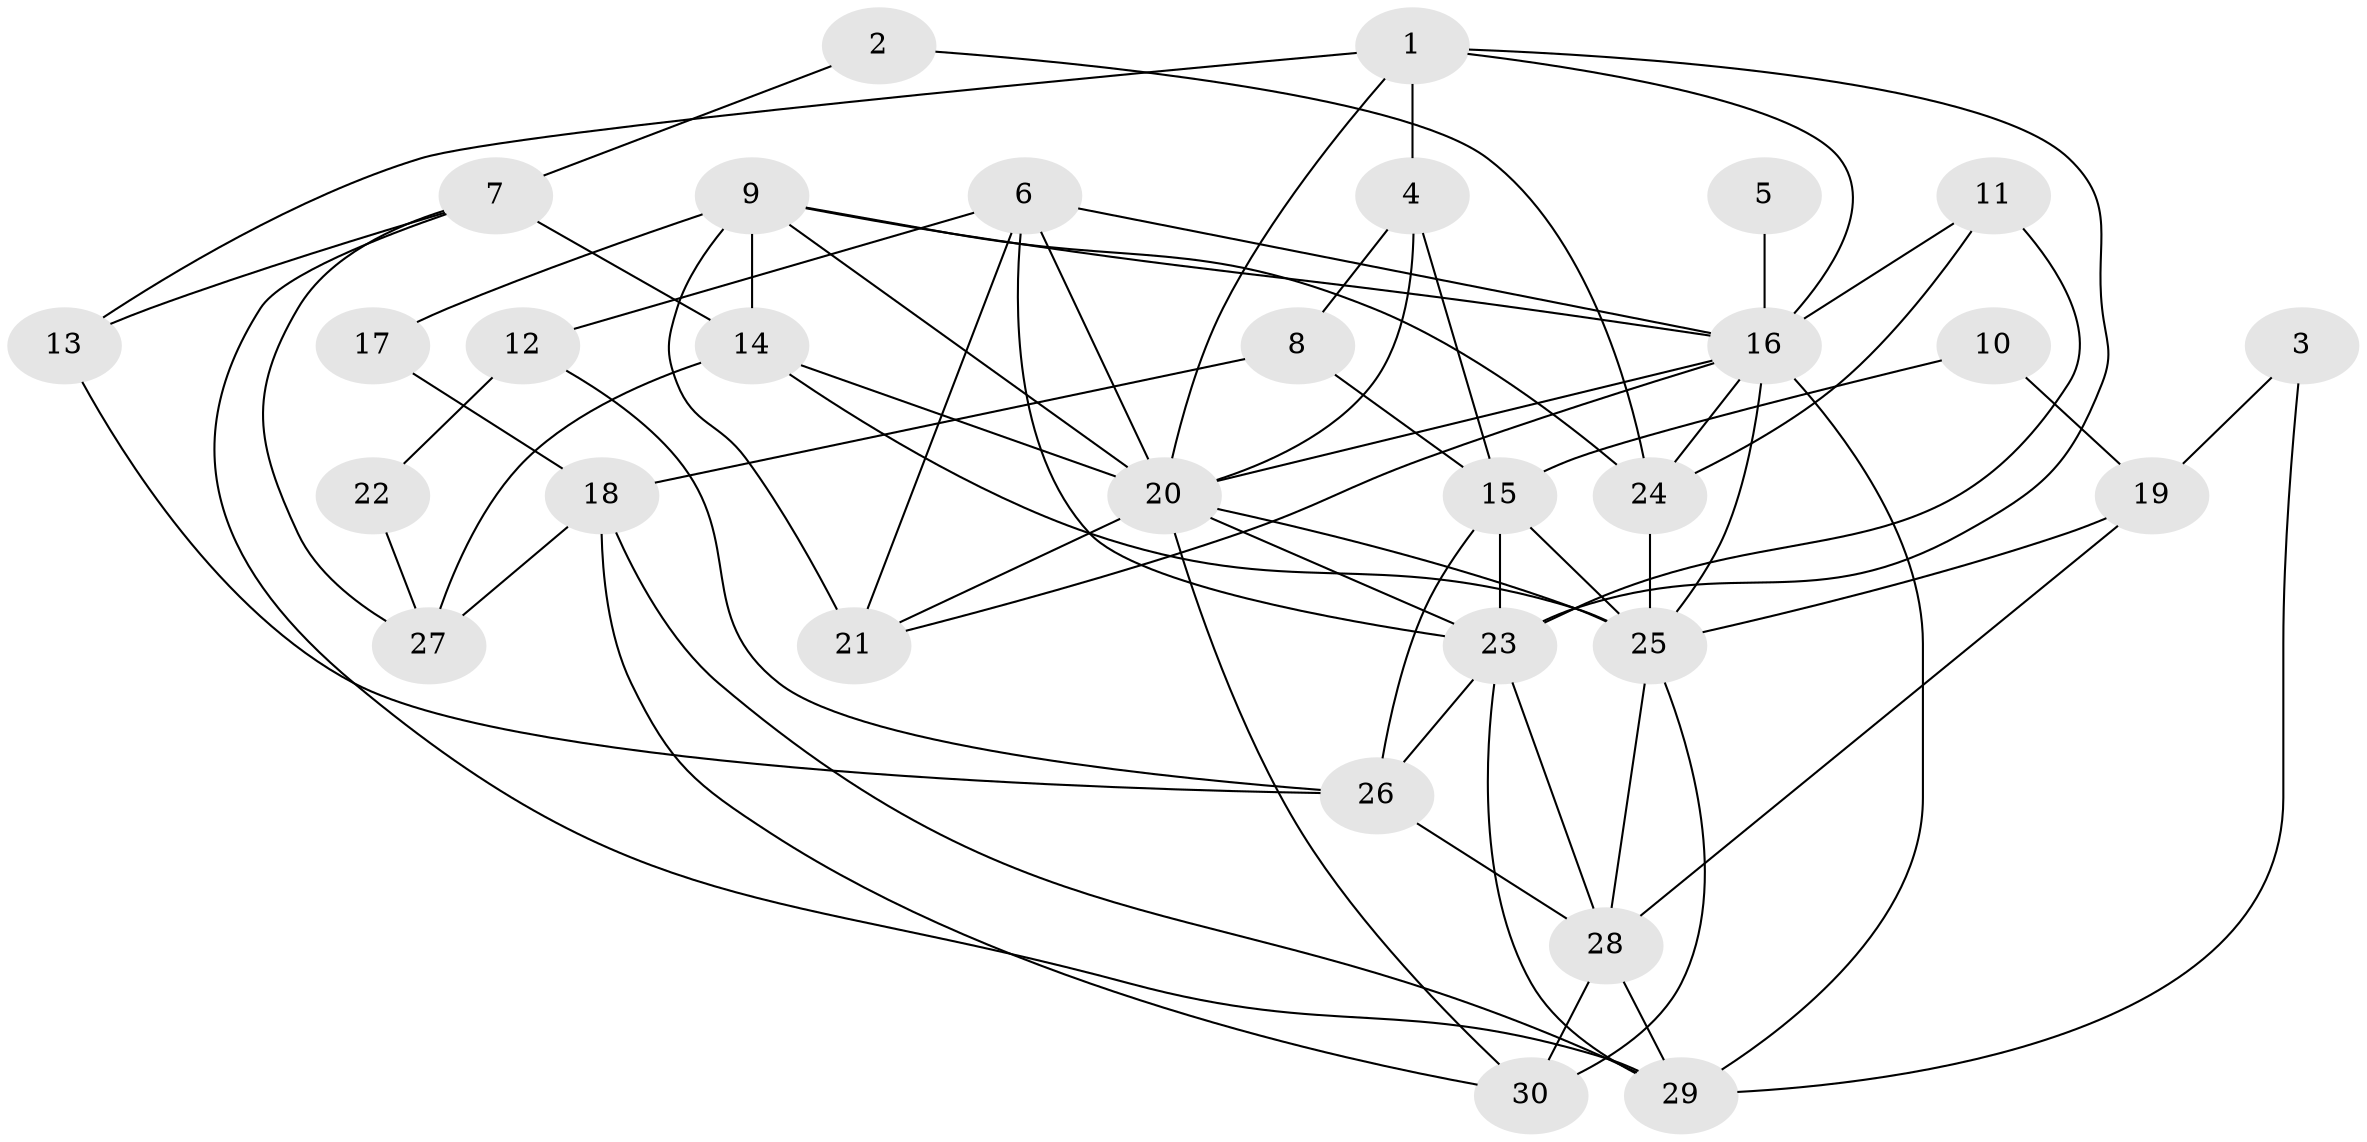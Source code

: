 // original degree distribution, {3: 0.18333333333333332, 2: 0.18333333333333332, 5: 0.13333333333333333, 7: 0.016666666666666666, 6: 0.1, 1: 0.1, 4: 0.26666666666666666, 8: 0.016666666666666666}
// Generated by graph-tools (version 1.1) at 2025/00/03/09/25 03:00:48]
// undirected, 30 vertices, 69 edges
graph export_dot {
graph [start="1"]
  node [color=gray90,style=filled];
  1;
  2;
  3;
  4;
  5;
  6;
  7;
  8;
  9;
  10;
  11;
  12;
  13;
  14;
  15;
  16;
  17;
  18;
  19;
  20;
  21;
  22;
  23;
  24;
  25;
  26;
  27;
  28;
  29;
  30;
  1 -- 4 [weight=1.0];
  1 -- 13 [weight=1.0];
  1 -- 16 [weight=1.0];
  1 -- 20 [weight=1.0];
  1 -- 23 [weight=1.0];
  2 -- 7 [weight=2.0];
  2 -- 24 [weight=2.0];
  3 -- 19 [weight=1.0];
  3 -- 29 [weight=1.0];
  4 -- 8 [weight=1.0];
  4 -- 15 [weight=1.0];
  4 -- 20 [weight=1.0];
  5 -- 16 [weight=1.0];
  6 -- 12 [weight=1.0];
  6 -- 16 [weight=1.0];
  6 -- 20 [weight=1.0];
  6 -- 21 [weight=1.0];
  6 -- 23 [weight=1.0];
  7 -- 13 [weight=1.0];
  7 -- 14 [weight=1.0];
  7 -- 27 [weight=1.0];
  7 -- 29 [weight=1.0];
  8 -- 15 [weight=1.0];
  8 -- 18 [weight=1.0];
  9 -- 14 [weight=1.0];
  9 -- 16 [weight=1.0];
  9 -- 17 [weight=2.0];
  9 -- 20 [weight=1.0];
  9 -- 21 [weight=1.0];
  9 -- 24 [weight=1.0];
  10 -- 15 [weight=1.0];
  10 -- 19 [weight=1.0];
  11 -- 16 [weight=1.0];
  11 -- 23 [weight=1.0];
  11 -- 24 [weight=1.0];
  12 -- 22 [weight=1.0];
  12 -- 26 [weight=1.0];
  13 -- 26 [weight=1.0];
  14 -- 20 [weight=1.0];
  14 -- 25 [weight=1.0];
  14 -- 27 [weight=1.0];
  15 -- 23 [weight=1.0];
  15 -- 25 [weight=1.0];
  15 -- 26 [weight=1.0];
  16 -- 20 [weight=1.0];
  16 -- 21 [weight=1.0];
  16 -- 24 [weight=1.0];
  16 -- 25 [weight=1.0];
  16 -- 29 [weight=2.0];
  17 -- 18 [weight=1.0];
  18 -- 27 [weight=1.0];
  18 -- 29 [weight=1.0];
  18 -- 30 [weight=1.0];
  19 -- 25 [weight=1.0];
  19 -- 28 [weight=2.0];
  20 -- 21 [weight=1.0];
  20 -- 23 [weight=1.0];
  20 -- 25 [weight=1.0];
  20 -- 30 [weight=1.0];
  22 -- 27 [weight=1.0];
  23 -- 26 [weight=1.0];
  23 -- 28 [weight=3.0];
  23 -- 29 [weight=1.0];
  24 -- 25 [weight=2.0];
  25 -- 28 [weight=1.0];
  25 -- 30 [weight=1.0];
  26 -- 28 [weight=1.0];
  28 -- 29 [weight=1.0];
  28 -- 30 [weight=2.0];
}
